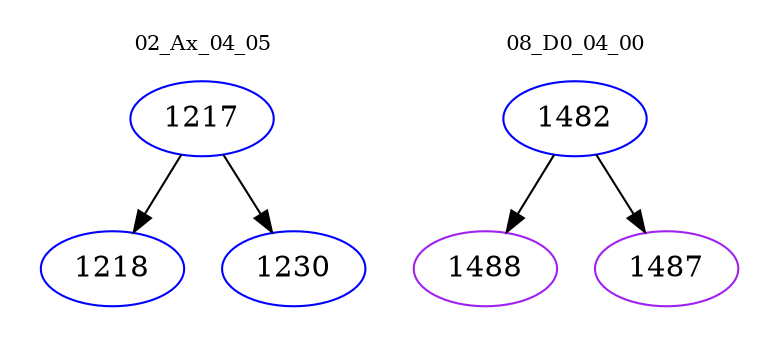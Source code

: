 digraph{
subgraph cluster_0 {
color = white
label = "02_Ax_04_05";
fontsize=10;
T0_1217 [label="1217", color="blue"]
T0_1217 -> T0_1218 [color="black"]
T0_1218 [label="1218", color="blue"]
T0_1217 -> T0_1230 [color="black"]
T0_1230 [label="1230", color="blue"]
}
subgraph cluster_1 {
color = white
label = "08_D0_04_00";
fontsize=10;
T1_1482 [label="1482", color="blue"]
T1_1482 -> T1_1488 [color="black"]
T1_1488 [label="1488", color="purple"]
T1_1482 -> T1_1487 [color="black"]
T1_1487 [label="1487", color="purple"]
}
}
